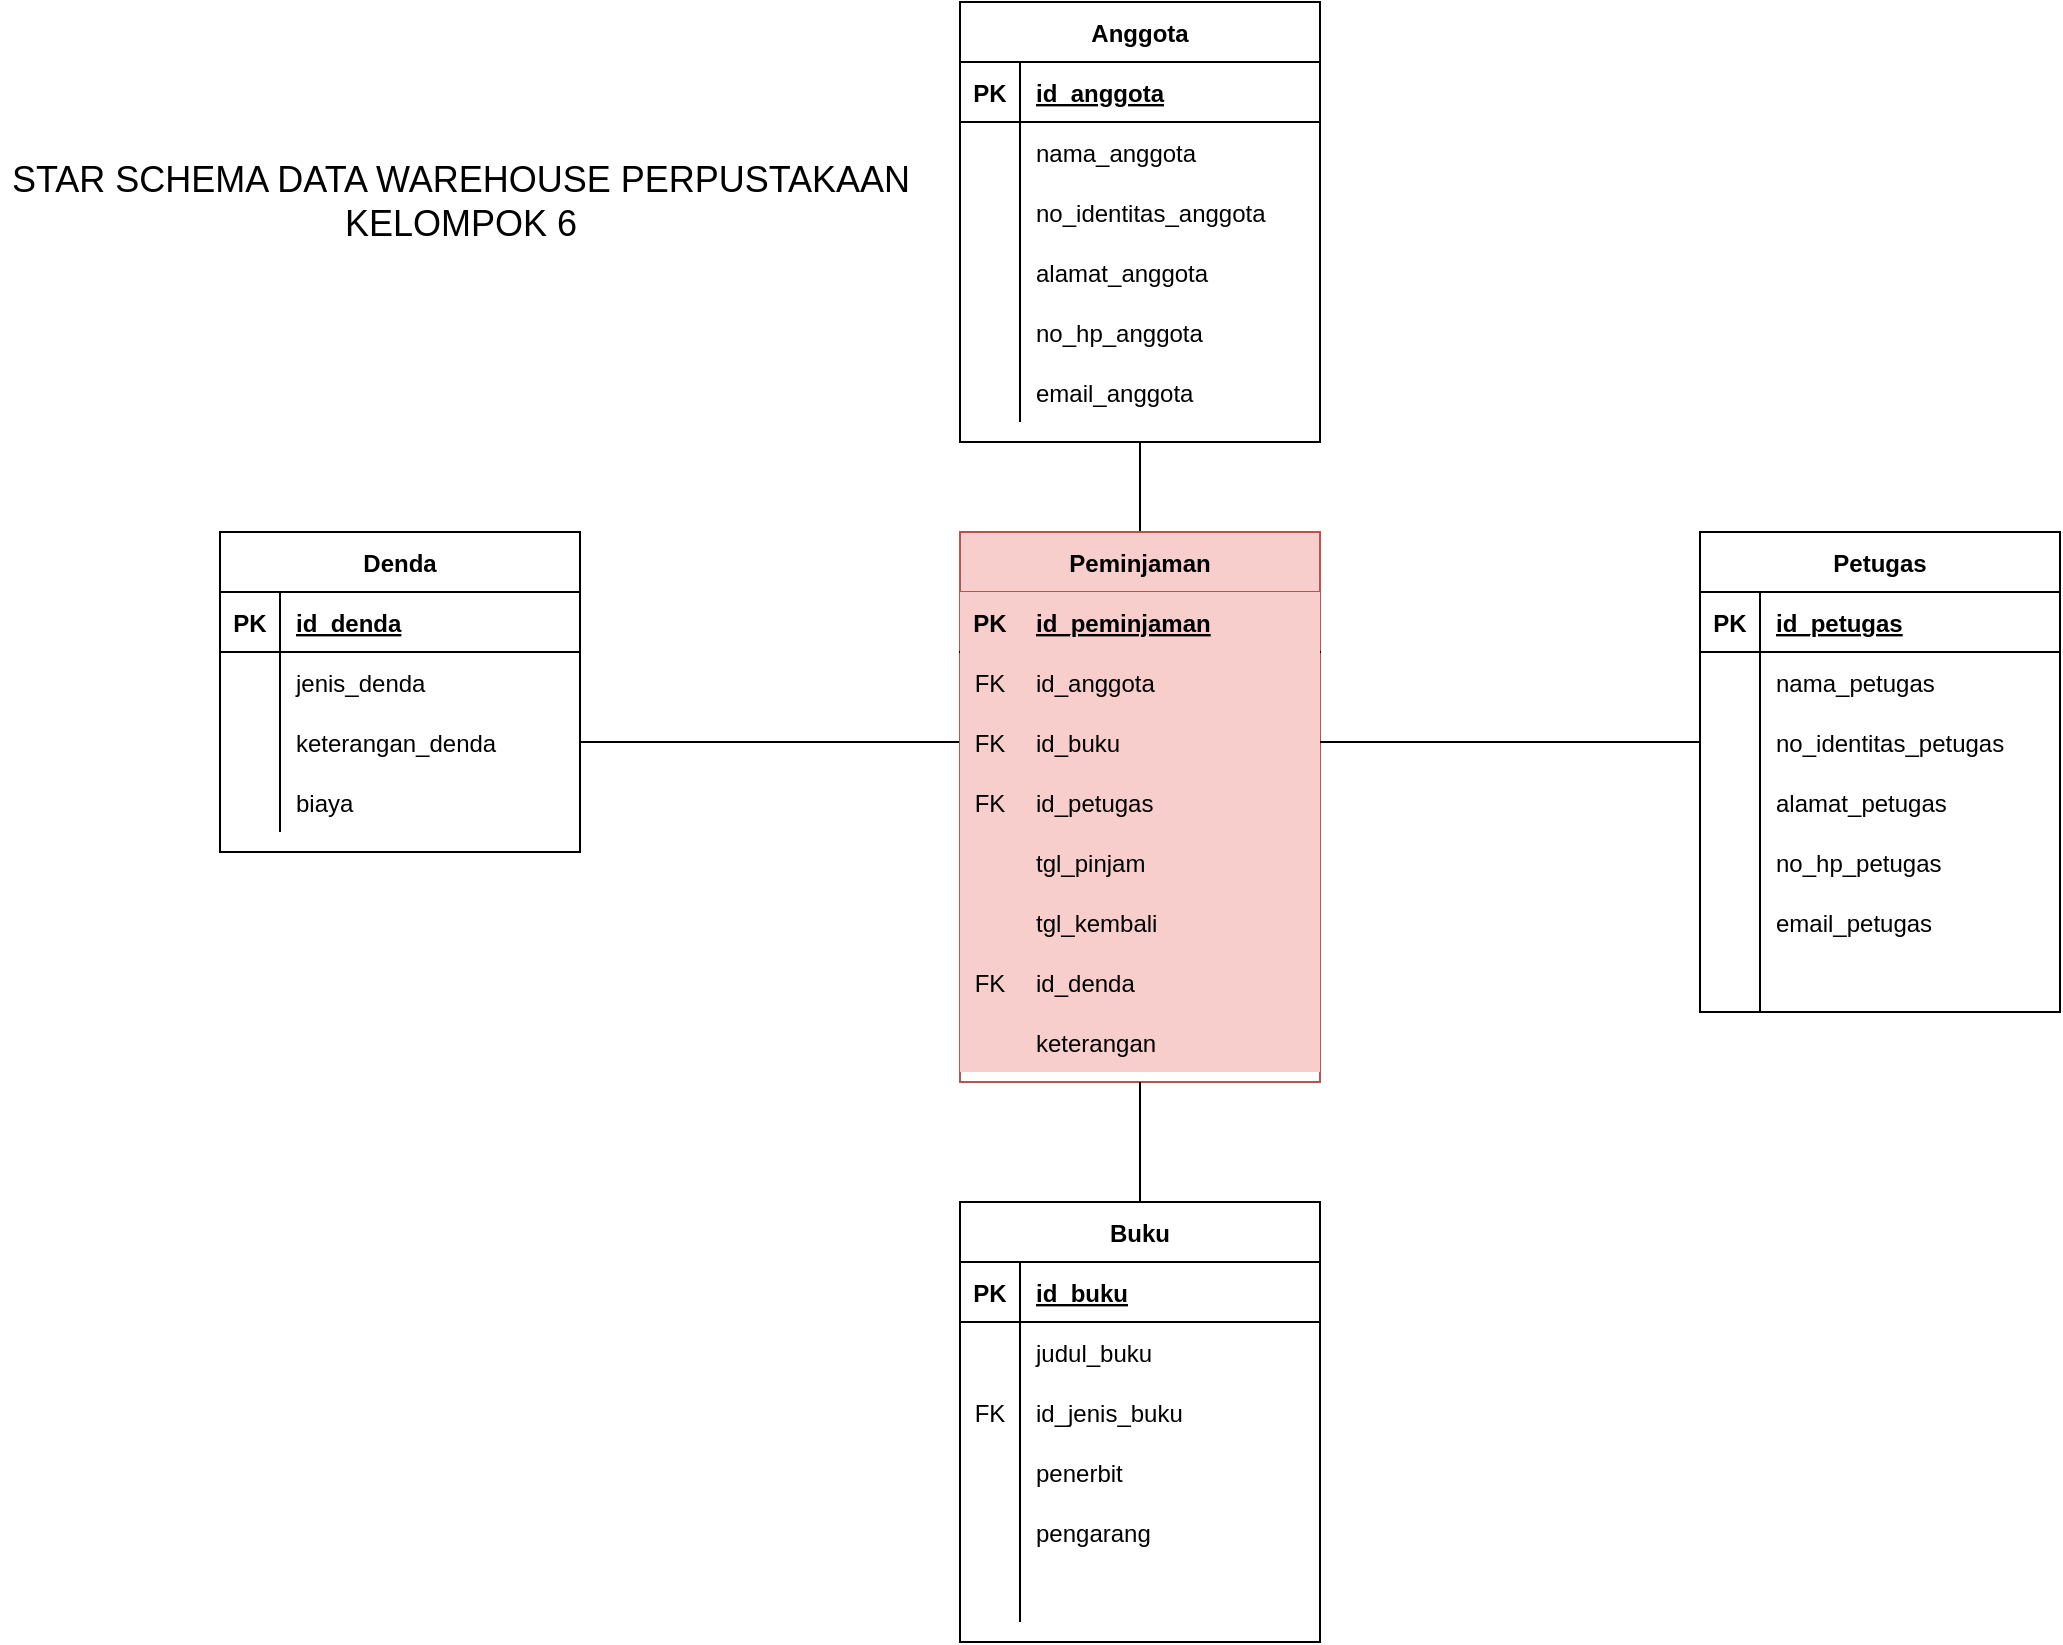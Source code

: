 <mxfile version="13.7.3" type="github" pages="2">
  <diagram id="ia_lg7AgKB0AyjlXaB-6" name="star schema">
    <mxGraphModel dx="1349" dy="619" grid="1" gridSize="10" guides="1" tooltips="1" connect="1" arrows="1" fold="1" page="1" pageScale="1" pageWidth="1169" pageHeight="827" math="0" shadow="0">
      <root>
        <mxCell id="0" />
        <mxCell id="1" parent="0" />
        <mxCell id="kuZEhnjZyDIAACLL1wqr-193" value="" style="endArrow=none;html=1;rounded=0;entryX=0;entryY=0.5;entryDx=0;entryDy=0;exitX=1;exitY=0.5;exitDx=0;exitDy=0;" parent="1" source="kuZEhnjZyDIAACLL1wqr-139" target="kuZEhnjZyDIAACLL1wqr-8" edge="1">
          <mxGeometry relative="1" as="geometry">
            <mxPoint x="370" y="389.17" as="sourcePoint" />
            <mxPoint x="530" y="389.17" as="targetPoint" />
          </mxGeometry>
        </mxCell>
        <mxCell id="kuZEhnjZyDIAACLL1wqr-194" value="" style="endArrow=none;html=1;rounded=0;exitX=0.5;exitY=1;exitDx=0;exitDy=0;entryX=0.5;entryY=0;entryDx=0;entryDy=0;" parent="1" source="kuZEhnjZyDIAACLL1wqr-111" target="kuZEhnjZyDIAACLL1wqr-1" edge="1">
          <mxGeometry relative="1" as="geometry">
            <mxPoint x="619.17" y="220" as="sourcePoint" />
            <mxPoint x="619" y="280" as="targetPoint" />
          </mxGeometry>
        </mxCell>
        <mxCell id="kuZEhnjZyDIAACLL1wqr-111" value="Anggota" style="shape=table;startSize=30;container=1;collapsible=1;childLayout=tableLayout;fixedRows=1;rowLines=0;fontStyle=1;align=center;resizeLast=1;rounded=0;" parent="1" vertex="1">
          <mxGeometry x="530" y="30" width="180" height="220" as="geometry">
            <mxRectangle x="590" y="30" width="80" height="30" as="alternateBounds" />
          </mxGeometry>
        </mxCell>
        <mxCell id="kuZEhnjZyDIAACLL1wqr-112" value="" style="shape=partialRectangle;collapsible=0;dropTarget=0;pointerEvents=0;fillColor=none;top=0;left=0;bottom=1;right=0;points=[[0,0.5],[1,0.5]];portConstraint=eastwest;" parent="kuZEhnjZyDIAACLL1wqr-111" vertex="1">
          <mxGeometry y="30" width="180" height="30" as="geometry" />
        </mxCell>
        <mxCell id="kuZEhnjZyDIAACLL1wqr-113" value="PK" style="shape=partialRectangle;connectable=0;fillColor=none;top=0;left=0;bottom=0;right=0;fontStyle=1;overflow=hidden;" parent="kuZEhnjZyDIAACLL1wqr-112" vertex="1">
          <mxGeometry width="30" height="30" as="geometry" />
        </mxCell>
        <mxCell id="kuZEhnjZyDIAACLL1wqr-114" value="id_anggota" style="shape=partialRectangle;connectable=0;fillColor=none;top=0;left=0;bottom=0;right=0;align=left;spacingLeft=6;fontStyle=5;overflow=hidden;" parent="kuZEhnjZyDIAACLL1wqr-112" vertex="1">
          <mxGeometry x="30" width="150" height="30" as="geometry" />
        </mxCell>
        <mxCell id="kuZEhnjZyDIAACLL1wqr-115" value="" style="shape=partialRectangle;collapsible=0;dropTarget=0;pointerEvents=0;fillColor=none;top=0;left=0;bottom=0;right=0;points=[[0,0.5],[1,0.5]];portConstraint=eastwest;" parent="kuZEhnjZyDIAACLL1wqr-111" vertex="1">
          <mxGeometry y="60" width="180" height="30" as="geometry" />
        </mxCell>
        <mxCell id="kuZEhnjZyDIAACLL1wqr-116" value="" style="shape=partialRectangle;connectable=0;fillColor=none;top=0;left=0;bottom=0;right=0;editable=1;overflow=hidden;" parent="kuZEhnjZyDIAACLL1wqr-115" vertex="1">
          <mxGeometry width="30" height="30" as="geometry" />
        </mxCell>
        <mxCell id="kuZEhnjZyDIAACLL1wqr-117" value="nama_anggota" style="shape=partialRectangle;connectable=0;fillColor=none;top=0;left=0;bottom=0;right=0;align=left;spacingLeft=6;overflow=hidden;" parent="kuZEhnjZyDIAACLL1wqr-115" vertex="1">
          <mxGeometry x="30" width="150" height="30" as="geometry" />
        </mxCell>
        <mxCell id="kuZEhnjZyDIAACLL1wqr-118" value="" style="shape=partialRectangle;collapsible=0;dropTarget=0;pointerEvents=0;fillColor=none;top=0;left=0;bottom=0;right=0;points=[[0,0.5],[1,0.5]];portConstraint=eastwest;" parent="kuZEhnjZyDIAACLL1wqr-111" vertex="1">
          <mxGeometry y="90" width="180" height="30" as="geometry" />
        </mxCell>
        <mxCell id="kuZEhnjZyDIAACLL1wqr-119" value="" style="shape=partialRectangle;connectable=0;fillColor=none;top=0;left=0;bottom=0;right=0;editable=1;overflow=hidden;" parent="kuZEhnjZyDIAACLL1wqr-118" vertex="1">
          <mxGeometry width="30" height="30" as="geometry" />
        </mxCell>
        <mxCell id="kuZEhnjZyDIAACLL1wqr-120" value="no_identitas_anggota" style="shape=partialRectangle;connectable=0;fillColor=none;top=0;left=0;bottom=0;right=0;align=left;spacingLeft=6;overflow=hidden;" parent="kuZEhnjZyDIAACLL1wqr-118" vertex="1">
          <mxGeometry x="30" width="150" height="30" as="geometry" />
        </mxCell>
        <mxCell id="kuZEhnjZyDIAACLL1wqr-121" value="" style="shape=partialRectangle;collapsible=0;dropTarget=0;pointerEvents=0;fillColor=none;top=0;left=0;bottom=0;right=0;points=[[0,0.5],[1,0.5]];portConstraint=eastwest;" parent="kuZEhnjZyDIAACLL1wqr-111" vertex="1">
          <mxGeometry y="120" width="180" height="30" as="geometry" />
        </mxCell>
        <mxCell id="kuZEhnjZyDIAACLL1wqr-122" value="" style="shape=partialRectangle;connectable=0;fillColor=none;top=0;left=0;bottom=0;right=0;editable=1;overflow=hidden;" parent="kuZEhnjZyDIAACLL1wqr-121" vertex="1">
          <mxGeometry width="30" height="30" as="geometry" />
        </mxCell>
        <mxCell id="kuZEhnjZyDIAACLL1wqr-123" value="alamat_anggota" style="shape=partialRectangle;connectable=0;fillColor=none;top=0;left=0;bottom=0;right=0;align=left;spacingLeft=6;overflow=hidden;" parent="kuZEhnjZyDIAACLL1wqr-121" vertex="1">
          <mxGeometry x="30" width="150" height="30" as="geometry" />
        </mxCell>
        <mxCell id="kuZEhnjZyDIAACLL1wqr-125" value="" style="shape=partialRectangle;collapsible=0;dropTarget=0;pointerEvents=0;fillColor=none;top=0;left=0;bottom=0;right=0;points=[[0,0.5],[1,0.5]];portConstraint=eastwest;" parent="kuZEhnjZyDIAACLL1wqr-111" vertex="1">
          <mxGeometry y="150" width="180" height="30" as="geometry" />
        </mxCell>
        <mxCell id="kuZEhnjZyDIAACLL1wqr-126" value="" style="shape=partialRectangle;connectable=0;fillColor=none;top=0;left=0;bottom=0;right=0;editable=1;overflow=hidden;" parent="kuZEhnjZyDIAACLL1wqr-125" vertex="1">
          <mxGeometry width="30" height="30" as="geometry" />
        </mxCell>
        <mxCell id="kuZEhnjZyDIAACLL1wqr-127" value="no_hp_anggota" style="shape=partialRectangle;connectable=0;fillColor=none;top=0;left=0;bottom=0;right=0;align=left;spacingLeft=6;overflow=hidden;" parent="kuZEhnjZyDIAACLL1wqr-125" vertex="1">
          <mxGeometry x="30" width="150" height="30" as="geometry" />
        </mxCell>
        <mxCell id="kuZEhnjZyDIAACLL1wqr-129" value="" style="shape=partialRectangle;collapsible=0;dropTarget=0;pointerEvents=0;fillColor=none;top=0;left=0;bottom=0;right=0;points=[[0,0.5],[1,0.5]];portConstraint=eastwest;" parent="kuZEhnjZyDIAACLL1wqr-111" vertex="1">
          <mxGeometry y="180" width="180" height="30" as="geometry" />
        </mxCell>
        <mxCell id="kuZEhnjZyDIAACLL1wqr-130" value="" style="shape=partialRectangle;connectable=0;fillColor=none;top=0;left=0;bottom=0;right=0;editable=1;overflow=hidden;" parent="kuZEhnjZyDIAACLL1wqr-129" vertex="1">
          <mxGeometry width="30" height="30" as="geometry" />
        </mxCell>
        <mxCell id="kuZEhnjZyDIAACLL1wqr-131" value="email_anggota" style="shape=partialRectangle;connectable=0;fillColor=none;top=0;left=0;bottom=0;right=0;align=left;spacingLeft=6;overflow=hidden;" parent="kuZEhnjZyDIAACLL1wqr-129" vertex="1">
          <mxGeometry x="30" width="150" height="30" as="geometry" />
        </mxCell>
        <mxCell id="kuZEhnjZyDIAACLL1wqr-1" value="Peminjaman" style="shape=table;startSize=30;container=1;collapsible=1;childLayout=tableLayout;fixedRows=1;rowLines=0;fontStyle=1;align=center;resizeLast=1;fillColor=#f8cecc;strokeColor=#b85450;" parent="1" vertex="1">
          <mxGeometry x="530" y="295" width="180" height="275" as="geometry">
            <mxRectangle x="540" y="282.5" width="100" height="30" as="alternateBounds" />
          </mxGeometry>
        </mxCell>
        <mxCell id="kuZEhnjZyDIAACLL1wqr-2" value="" style="shape=partialRectangle;collapsible=0;dropTarget=0;pointerEvents=0;fillColor=none;top=0;left=0;bottom=1;right=0;points=[[0,0.5],[1,0.5]];portConstraint=eastwest;" parent="kuZEhnjZyDIAACLL1wqr-1" vertex="1">
          <mxGeometry y="30" width="180" height="30" as="geometry" />
        </mxCell>
        <mxCell id="kuZEhnjZyDIAACLL1wqr-3" value="PK" style="shape=partialRectangle;connectable=0;fillColor=#f8cecc;top=0;left=0;bottom=0;right=0;fontStyle=1;overflow=hidden;strokeColor=#b85450;" parent="kuZEhnjZyDIAACLL1wqr-2" vertex="1">
          <mxGeometry width="30" height="30" as="geometry" />
        </mxCell>
        <mxCell id="kuZEhnjZyDIAACLL1wqr-4" value="id_peminjaman" style="shape=partialRectangle;connectable=0;fillColor=#f8cecc;top=0;left=0;bottom=0;right=0;align=left;spacingLeft=6;fontStyle=5;overflow=hidden;strokeColor=#b85450;" parent="kuZEhnjZyDIAACLL1wqr-2" vertex="1">
          <mxGeometry x="30" width="150" height="30" as="geometry" />
        </mxCell>
        <mxCell id="kuZEhnjZyDIAACLL1wqr-5" value="" style="shape=partialRectangle;collapsible=0;dropTarget=0;pointerEvents=0;fillColor=none;top=0;left=0;bottom=0;right=0;points=[[0,0.5],[1,0.5]];portConstraint=eastwest;" parent="kuZEhnjZyDIAACLL1wqr-1" vertex="1">
          <mxGeometry y="60" width="180" height="30" as="geometry" />
        </mxCell>
        <mxCell id="kuZEhnjZyDIAACLL1wqr-6" value="FK" style="shape=partialRectangle;connectable=0;fillColor=#f8cecc;top=0;left=0;bottom=0;right=0;editable=1;overflow=hidden;strokeColor=#b85450;" parent="kuZEhnjZyDIAACLL1wqr-5" vertex="1">
          <mxGeometry width="30" height="30" as="geometry" />
        </mxCell>
        <mxCell id="kuZEhnjZyDIAACLL1wqr-7" value="id_anggota" style="shape=partialRectangle;connectable=0;fillColor=#f8cecc;top=0;left=0;bottom=0;right=0;align=left;spacingLeft=6;overflow=hidden;strokeColor=#b85450;" parent="kuZEhnjZyDIAACLL1wqr-5" vertex="1">
          <mxGeometry x="30" width="150" height="30" as="geometry" />
        </mxCell>
        <mxCell id="kuZEhnjZyDIAACLL1wqr-8" value="" style="shape=partialRectangle;collapsible=0;dropTarget=0;pointerEvents=0;fillColor=none;top=0;left=0;bottom=0;right=0;points=[[0,0.5],[1,0.5]];portConstraint=eastwest;" parent="kuZEhnjZyDIAACLL1wqr-1" vertex="1">
          <mxGeometry y="90" width="180" height="30" as="geometry" />
        </mxCell>
        <mxCell id="kuZEhnjZyDIAACLL1wqr-9" value="FK" style="shape=partialRectangle;connectable=0;fillColor=#f8cecc;top=0;left=0;bottom=0;right=0;editable=1;overflow=hidden;strokeColor=#b85450;" parent="kuZEhnjZyDIAACLL1wqr-8" vertex="1">
          <mxGeometry width="30" height="30" as="geometry" />
        </mxCell>
        <mxCell id="kuZEhnjZyDIAACLL1wqr-10" value="id_buku" style="shape=partialRectangle;connectable=0;fillColor=#f8cecc;top=0;left=0;bottom=0;right=0;align=left;spacingLeft=6;overflow=hidden;strokeColor=#b85450;" parent="kuZEhnjZyDIAACLL1wqr-8" vertex="1">
          <mxGeometry x="30" width="150" height="30" as="geometry" />
        </mxCell>
        <mxCell id="kuZEhnjZyDIAACLL1wqr-11" value="" style="shape=partialRectangle;collapsible=0;dropTarget=0;pointerEvents=0;fillColor=none;top=0;left=0;bottom=0;right=0;points=[[0,0.5],[1,0.5]];portConstraint=eastwest;" parent="kuZEhnjZyDIAACLL1wqr-1" vertex="1">
          <mxGeometry y="120" width="180" height="30" as="geometry" />
        </mxCell>
        <mxCell id="kuZEhnjZyDIAACLL1wqr-12" value="FK" style="shape=partialRectangle;connectable=0;fillColor=#f8cecc;top=0;left=0;bottom=0;right=0;editable=1;overflow=hidden;strokeColor=#b85450;" parent="kuZEhnjZyDIAACLL1wqr-11" vertex="1">
          <mxGeometry width="30" height="30" as="geometry" />
        </mxCell>
        <mxCell id="kuZEhnjZyDIAACLL1wqr-13" value="id_petugas" style="shape=partialRectangle;connectable=0;fillColor=#f8cecc;top=0;left=0;bottom=0;right=0;align=left;spacingLeft=6;overflow=hidden;strokeColor=#b85450;" parent="kuZEhnjZyDIAACLL1wqr-11" vertex="1">
          <mxGeometry x="30" width="150" height="30" as="geometry" />
        </mxCell>
        <mxCell id="kuZEhnjZyDIAACLL1wqr-81" value="" style="shape=partialRectangle;collapsible=0;dropTarget=0;pointerEvents=0;fillColor=none;top=0;left=0;bottom=0;right=0;points=[[0,0.5],[1,0.5]];portConstraint=eastwest;" parent="kuZEhnjZyDIAACLL1wqr-1" vertex="1">
          <mxGeometry y="150" width="180" height="30" as="geometry" />
        </mxCell>
        <mxCell id="kuZEhnjZyDIAACLL1wqr-82" value="" style="shape=partialRectangle;connectable=0;fillColor=#f8cecc;top=0;left=0;bottom=0;right=0;editable=1;overflow=hidden;strokeColor=#b85450;" parent="kuZEhnjZyDIAACLL1wqr-81" vertex="1">
          <mxGeometry width="30" height="30" as="geometry" />
        </mxCell>
        <mxCell id="kuZEhnjZyDIAACLL1wqr-83" value="tgl_pinjam" style="shape=partialRectangle;connectable=0;fillColor=#f8cecc;top=0;left=0;bottom=0;right=0;align=left;spacingLeft=6;overflow=hidden;strokeColor=#b85450;" parent="kuZEhnjZyDIAACLL1wqr-81" vertex="1">
          <mxGeometry x="30" width="150" height="30" as="geometry" />
        </mxCell>
        <mxCell id="kuZEhnjZyDIAACLL1wqr-85" value="" style="shape=partialRectangle;collapsible=0;dropTarget=0;pointerEvents=0;fillColor=none;top=0;left=0;bottom=0;right=0;points=[[0,0.5],[1,0.5]];portConstraint=eastwest;" parent="kuZEhnjZyDIAACLL1wqr-1" vertex="1">
          <mxGeometry y="180" width="180" height="30" as="geometry" />
        </mxCell>
        <mxCell id="kuZEhnjZyDIAACLL1wqr-86" value="" style="shape=partialRectangle;connectable=0;fillColor=#f8cecc;top=0;left=0;bottom=0;right=0;editable=1;overflow=hidden;strokeColor=#b85450;" parent="kuZEhnjZyDIAACLL1wqr-85" vertex="1">
          <mxGeometry width="30" height="30" as="geometry" />
        </mxCell>
        <mxCell id="kuZEhnjZyDIAACLL1wqr-87" value="tgl_kembali" style="shape=partialRectangle;connectable=0;fillColor=#f8cecc;top=0;left=0;bottom=0;right=0;align=left;spacingLeft=6;overflow=hidden;strokeColor=#b85450;" parent="kuZEhnjZyDIAACLL1wqr-85" vertex="1">
          <mxGeometry x="30" width="150" height="30" as="geometry" />
        </mxCell>
        <mxCell id="kuZEhnjZyDIAACLL1wqr-89" value="" style="shape=partialRectangle;collapsible=0;dropTarget=0;pointerEvents=0;fillColor=none;top=0;left=0;bottom=0;right=0;points=[[0,0.5],[1,0.5]];portConstraint=eastwest;" parent="kuZEhnjZyDIAACLL1wqr-1" vertex="1">
          <mxGeometry y="210" width="180" height="30" as="geometry" />
        </mxCell>
        <mxCell id="kuZEhnjZyDIAACLL1wqr-90" value="FK" style="shape=partialRectangle;connectable=0;fillColor=#f8cecc;top=0;left=0;bottom=0;right=0;fontStyle=0;overflow=hidden;strokeColor=#b85450;" parent="kuZEhnjZyDIAACLL1wqr-89" vertex="1">
          <mxGeometry width="30" height="30" as="geometry" />
        </mxCell>
        <mxCell id="kuZEhnjZyDIAACLL1wqr-91" value="id_denda" style="shape=partialRectangle;connectable=0;fillColor=#f8cecc;top=0;left=0;bottom=0;right=0;align=left;spacingLeft=6;fontStyle=0;overflow=hidden;strokeColor=#b85450;" parent="kuZEhnjZyDIAACLL1wqr-89" vertex="1">
          <mxGeometry x="30" width="150" height="30" as="geometry" />
        </mxCell>
        <mxCell id="kuZEhnjZyDIAACLL1wqr-93" value="" style="shape=partialRectangle;collapsible=0;dropTarget=0;pointerEvents=0;fillColor=none;top=0;left=0;bottom=0;right=0;points=[[0,0.5],[1,0.5]];portConstraint=eastwest;" parent="kuZEhnjZyDIAACLL1wqr-1" vertex="1">
          <mxGeometry y="240" width="180" height="30" as="geometry" />
        </mxCell>
        <mxCell id="kuZEhnjZyDIAACLL1wqr-94" value="" style="shape=partialRectangle;connectable=0;fillColor=#f8cecc;top=0;left=0;bottom=0;right=0;editable=1;overflow=hidden;strokeColor=#b85450;" parent="kuZEhnjZyDIAACLL1wqr-93" vertex="1">
          <mxGeometry width="30" height="30" as="geometry" />
        </mxCell>
        <mxCell id="kuZEhnjZyDIAACLL1wqr-95" value="keterangan" style="shape=partialRectangle;connectable=0;fillColor=#f8cecc;top=0;left=0;bottom=0;right=0;align=left;spacingLeft=6;overflow=hidden;strokeColor=#b85450;" parent="kuZEhnjZyDIAACLL1wqr-93" vertex="1">
          <mxGeometry x="30" width="150" height="30" as="geometry" />
        </mxCell>
        <mxCell id="kuZEhnjZyDIAACLL1wqr-195" value="" style="endArrow=none;html=1;rounded=0;entryX=0;entryY=0.5;entryDx=0;entryDy=0;" parent="1" target="kuZEhnjZyDIAACLL1wqr-152" edge="1">
          <mxGeometry relative="1" as="geometry">
            <mxPoint x="710" y="400" as="sourcePoint" />
            <mxPoint x="895" y="400" as="targetPoint" />
          </mxGeometry>
        </mxCell>
        <mxCell id="kuZEhnjZyDIAACLL1wqr-197" value="" style="endArrow=none;html=1;rounded=0;entryX=0.5;entryY=0;entryDx=0;entryDy=0;exitX=0.5;exitY=1;exitDx=0;exitDy=0;" parent="1" source="kuZEhnjZyDIAACLL1wqr-1" target="kuZEhnjZyDIAACLL1wqr-171" edge="1">
          <mxGeometry relative="1" as="geometry">
            <mxPoint x="619.17" y="560" as="sourcePoint" />
            <mxPoint x="619" y="610" as="targetPoint" />
          </mxGeometry>
        </mxCell>
        <mxCell id="kuZEhnjZyDIAACLL1wqr-171" value="Buku" style="shape=table;startSize=30;container=1;collapsible=1;childLayout=tableLayout;fixedRows=1;rowLines=0;fontStyle=1;align=center;resizeLast=1;rounded=0;" parent="1" vertex="1">
          <mxGeometry x="530" y="630" width="180" height="220" as="geometry" />
        </mxCell>
        <mxCell id="kuZEhnjZyDIAACLL1wqr-172" value="" style="shape=partialRectangle;collapsible=0;dropTarget=0;pointerEvents=0;fillColor=none;top=0;left=0;bottom=1;right=0;points=[[0,0.5],[1,0.5]];portConstraint=eastwest;" parent="kuZEhnjZyDIAACLL1wqr-171" vertex="1">
          <mxGeometry y="30" width="180" height="30" as="geometry" />
        </mxCell>
        <mxCell id="kuZEhnjZyDIAACLL1wqr-173" value="PK" style="shape=partialRectangle;connectable=0;fillColor=none;top=0;left=0;bottom=0;right=0;fontStyle=1;overflow=hidden;" parent="kuZEhnjZyDIAACLL1wqr-172" vertex="1">
          <mxGeometry width="30" height="30" as="geometry" />
        </mxCell>
        <mxCell id="kuZEhnjZyDIAACLL1wqr-174" value="id_buku" style="shape=partialRectangle;connectable=0;fillColor=none;top=0;left=0;bottom=0;right=0;align=left;spacingLeft=6;fontStyle=5;overflow=hidden;" parent="kuZEhnjZyDIAACLL1wqr-172" vertex="1">
          <mxGeometry x="30" width="150" height="30" as="geometry" />
        </mxCell>
        <mxCell id="kuZEhnjZyDIAACLL1wqr-175" value="" style="shape=partialRectangle;collapsible=0;dropTarget=0;pointerEvents=0;fillColor=none;top=0;left=0;bottom=0;right=0;points=[[0,0.5],[1,0.5]];portConstraint=eastwest;" parent="kuZEhnjZyDIAACLL1wqr-171" vertex="1">
          <mxGeometry y="60" width="180" height="30" as="geometry" />
        </mxCell>
        <mxCell id="kuZEhnjZyDIAACLL1wqr-176" value="" style="shape=partialRectangle;connectable=0;fillColor=none;top=0;left=0;bottom=0;right=0;editable=1;overflow=hidden;" parent="kuZEhnjZyDIAACLL1wqr-175" vertex="1">
          <mxGeometry width="30" height="30" as="geometry" />
        </mxCell>
        <mxCell id="kuZEhnjZyDIAACLL1wqr-177" value="judul_buku" style="shape=partialRectangle;connectable=0;fillColor=none;top=0;left=0;bottom=0;right=0;align=left;spacingLeft=6;overflow=hidden;" parent="kuZEhnjZyDIAACLL1wqr-175" vertex="1">
          <mxGeometry x="30" width="150" height="30" as="geometry" />
        </mxCell>
        <mxCell id="kuZEhnjZyDIAACLL1wqr-189" value="" style="shape=partialRectangle;collapsible=0;dropTarget=0;pointerEvents=0;fillColor=none;top=0;left=0;bottom=0;right=0;points=[[0,0.5],[1,0.5]];portConstraint=eastwest;" parent="kuZEhnjZyDIAACLL1wqr-171" vertex="1">
          <mxGeometry y="90" width="180" height="30" as="geometry" />
        </mxCell>
        <mxCell id="kuZEhnjZyDIAACLL1wqr-190" value="FK" style="shape=partialRectangle;connectable=0;fillColor=none;top=0;left=0;bottom=0;right=0;fontStyle=0;overflow=hidden;" parent="kuZEhnjZyDIAACLL1wqr-189" vertex="1">
          <mxGeometry width="30" height="30" as="geometry" />
        </mxCell>
        <mxCell id="kuZEhnjZyDIAACLL1wqr-191" value="id_jenis_buku" style="shape=partialRectangle;connectable=0;fillColor=none;top=0;left=0;bottom=0;right=0;align=left;spacingLeft=6;fontStyle=0;overflow=hidden;" parent="kuZEhnjZyDIAACLL1wqr-189" vertex="1">
          <mxGeometry x="30" width="150" height="30" as="geometry" />
        </mxCell>
        <mxCell id="kuZEhnjZyDIAACLL1wqr-181" value="" style="shape=partialRectangle;collapsible=0;dropTarget=0;pointerEvents=0;fillColor=none;top=0;left=0;bottom=0;right=0;points=[[0,0.5],[1,0.5]];portConstraint=eastwest;" parent="kuZEhnjZyDIAACLL1wqr-171" vertex="1">
          <mxGeometry y="120" width="180" height="30" as="geometry" />
        </mxCell>
        <mxCell id="kuZEhnjZyDIAACLL1wqr-182" value="" style="shape=partialRectangle;connectable=0;fillColor=none;top=0;left=0;bottom=0;right=0;editable=1;overflow=hidden;" parent="kuZEhnjZyDIAACLL1wqr-181" vertex="1">
          <mxGeometry width="30" height="30" as="geometry" />
        </mxCell>
        <mxCell id="kuZEhnjZyDIAACLL1wqr-183" value="penerbit" style="shape=partialRectangle;connectable=0;fillColor=none;top=0;left=0;bottom=0;right=0;align=left;spacingLeft=6;overflow=hidden;" parent="kuZEhnjZyDIAACLL1wqr-181" vertex="1">
          <mxGeometry x="30" width="150" height="30" as="geometry" />
        </mxCell>
        <mxCell id="kuZEhnjZyDIAACLL1wqr-185" value="" style="shape=partialRectangle;collapsible=0;dropTarget=0;pointerEvents=0;fillColor=none;top=0;left=0;bottom=0;right=0;points=[[0,0.5],[1,0.5]];portConstraint=eastwest;" parent="kuZEhnjZyDIAACLL1wqr-171" vertex="1">
          <mxGeometry y="150" width="180" height="30" as="geometry" />
        </mxCell>
        <mxCell id="kuZEhnjZyDIAACLL1wqr-186" value="" style="shape=partialRectangle;connectable=0;fillColor=none;top=0;left=0;bottom=0;right=0;editable=1;overflow=hidden;" parent="kuZEhnjZyDIAACLL1wqr-185" vertex="1">
          <mxGeometry width="30" height="30" as="geometry" />
        </mxCell>
        <mxCell id="kuZEhnjZyDIAACLL1wqr-187" value="pengarang" style="shape=partialRectangle;connectable=0;fillColor=none;top=0;left=0;bottom=0;right=0;align=left;spacingLeft=6;overflow=hidden;" parent="kuZEhnjZyDIAACLL1wqr-185" vertex="1">
          <mxGeometry x="30" width="150" height="30" as="geometry" />
        </mxCell>
        <mxCell id="kuZEhnjZyDIAACLL1wqr-178" value="" style="shape=partialRectangle;collapsible=0;dropTarget=0;pointerEvents=0;fillColor=none;top=0;left=0;bottom=0;right=0;points=[[0,0.5],[1,0.5]];portConstraint=eastwest;" parent="kuZEhnjZyDIAACLL1wqr-171" vertex="1">
          <mxGeometry y="180" width="180" height="30" as="geometry" />
        </mxCell>
        <mxCell id="kuZEhnjZyDIAACLL1wqr-179" value="" style="shape=partialRectangle;connectable=0;fillColor=none;top=0;left=0;bottom=0;right=0;editable=1;overflow=hidden;" parent="kuZEhnjZyDIAACLL1wqr-178" vertex="1">
          <mxGeometry width="30" height="30" as="geometry" />
        </mxCell>
        <mxCell id="kuZEhnjZyDIAACLL1wqr-180" value="" style="shape=partialRectangle;connectable=0;fillColor=none;top=0;left=0;bottom=0;right=0;align=left;spacingLeft=6;overflow=hidden;" parent="kuZEhnjZyDIAACLL1wqr-178" vertex="1">
          <mxGeometry x="30" width="150" height="30" as="geometry" />
        </mxCell>
        <mxCell id="kuZEhnjZyDIAACLL1wqr-199" value="&lt;font style=&quot;font-size: 18px&quot;&gt;STAR SCHEMA DATA WAREHOUSE PERPUSTAKAAN &lt;br&gt;KELOMPOK 6&lt;/font&gt;" style="text;html=1;resizable=0;autosize=1;align=center;verticalAlign=middle;points=[];fillColor=none;strokeColor=none;rounded=0;startSize=30;strokeWidth=13;" parent="1" vertex="1">
          <mxGeometry x="50" y="110" width="460" height="40" as="geometry" />
        </mxCell>
        <mxCell id="kuZEhnjZyDIAACLL1wqr-132" value="Denda" style="shape=table;startSize=30;container=1;collapsible=1;childLayout=tableLayout;fixedRows=1;rowLines=0;fontStyle=1;align=center;resizeLast=1;rounded=0;" parent="1" vertex="1">
          <mxGeometry x="160" y="295" width="180" height="160" as="geometry" />
        </mxCell>
        <mxCell id="kuZEhnjZyDIAACLL1wqr-133" value="" style="shape=partialRectangle;collapsible=0;dropTarget=0;pointerEvents=0;fillColor=none;top=0;left=0;bottom=1;right=0;points=[[0,0.5],[1,0.5]];portConstraint=eastwest;" parent="kuZEhnjZyDIAACLL1wqr-132" vertex="1">
          <mxGeometry y="30" width="180" height="30" as="geometry" />
        </mxCell>
        <mxCell id="kuZEhnjZyDIAACLL1wqr-134" value="PK" style="shape=partialRectangle;connectable=0;fillColor=none;top=0;left=0;bottom=0;right=0;fontStyle=1;overflow=hidden;" parent="kuZEhnjZyDIAACLL1wqr-133" vertex="1">
          <mxGeometry width="30" height="30" as="geometry" />
        </mxCell>
        <mxCell id="kuZEhnjZyDIAACLL1wqr-135" value="id_denda" style="shape=partialRectangle;connectable=0;fillColor=none;top=0;left=0;bottom=0;right=0;align=left;spacingLeft=6;fontStyle=5;overflow=hidden;" parent="kuZEhnjZyDIAACLL1wqr-133" vertex="1">
          <mxGeometry x="30" width="150" height="30" as="geometry" />
        </mxCell>
        <mxCell id="kuZEhnjZyDIAACLL1wqr-136" value="" style="shape=partialRectangle;collapsible=0;dropTarget=0;pointerEvents=0;fillColor=none;top=0;left=0;bottom=0;right=0;points=[[0,0.5],[1,0.5]];portConstraint=eastwest;" parent="kuZEhnjZyDIAACLL1wqr-132" vertex="1">
          <mxGeometry y="60" width="180" height="30" as="geometry" />
        </mxCell>
        <mxCell id="kuZEhnjZyDIAACLL1wqr-137" value="" style="shape=partialRectangle;connectable=0;fillColor=none;top=0;left=0;bottom=0;right=0;editable=1;overflow=hidden;" parent="kuZEhnjZyDIAACLL1wqr-136" vertex="1">
          <mxGeometry width="30" height="30" as="geometry" />
        </mxCell>
        <mxCell id="kuZEhnjZyDIAACLL1wqr-138" value="jenis_denda" style="shape=partialRectangle;connectable=0;fillColor=none;top=0;left=0;bottom=0;right=0;align=left;spacingLeft=6;overflow=hidden;" parent="kuZEhnjZyDIAACLL1wqr-136" vertex="1">
          <mxGeometry x="30" width="150" height="30" as="geometry" />
        </mxCell>
        <mxCell id="kuZEhnjZyDIAACLL1wqr-139" value="" style="shape=partialRectangle;collapsible=0;dropTarget=0;pointerEvents=0;fillColor=none;top=0;left=0;bottom=0;right=0;points=[[0,0.5],[1,0.5]];portConstraint=eastwest;" parent="kuZEhnjZyDIAACLL1wqr-132" vertex="1">
          <mxGeometry y="90" width="180" height="30" as="geometry" />
        </mxCell>
        <mxCell id="kuZEhnjZyDIAACLL1wqr-140" value="" style="shape=partialRectangle;connectable=0;fillColor=none;top=0;left=0;bottom=0;right=0;editable=1;overflow=hidden;" parent="kuZEhnjZyDIAACLL1wqr-139" vertex="1">
          <mxGeometry width="30" height="30" as="geometry" />
        </mxCell>
        <mxCell id="kuZEhnjZyDIAACLL1wqr-141" value="keterangan_denda" style="shape=partialRectangle;connectable=0;fillColor=none;top=0;left=0;bottom=0;right=0;align=left;spacingLeft=6;overflow=hidden;" parent="kuZEhnjZyDIAACLL1wqr-139" vertex="1">
          <mxGeometry x="30" width="150" height="30" as="geometry" />
        </mxCell>
        <mxCell id="kuZEhnjZyDIAACLL1wqr-142" value="" style="shape=partialRectangle;collapsible=0;dropTarget=0;pointerEvents=0;fillColor=none;top=0;left=0;bottom=0;right=0;points=[[0,0.5],[1,0.5]];portConstraint=eastwest;" parent="kuZEhnjZyDIAACLL1wqr-132" vertex="1">
          <mxGeometry y="120" width="180" height="30" as="geometry" />
        </mxCell>
        <mxCell id="kuZEhnjZyDIAACLL1wqr-143" value="" style="shape=partialRectangle;connectable=0;fillColor=none;top=0;left=0;bottom=0;right=0;editable=1;overflow=hidden;" parent="kuZEhnjZyDIAACLL1wqr-142" vertex="1">
          <mxGeometry width="30" height="30" as="geometry" />
        </mxCell>
        <mxCell id="kuZEhnjZyDIAACLL1wqr-144" value="biaya" style="shape=partialRectangle;connectable=0;fillColor=none;top=0;left=0;bottom=0;right=0;align=left;spacingLeft=6;overflow=hidden;" parent="kuZEhnjZyDIAACLL1wqr-142" vertex="1">
          <mxGeometry x="30" width="150" height="30" as="geometry" />
        </mxCell>
        <mxCell id="kuZEhnjZyDIAACLL1wqr-145" value="Petugas" style="shape=table;startSize=30;container=1;collapsible=1;childLayout=tableLayout;fixedRows=1;rowLines=0;fontStyle=1;align=center;resizeLast=1;rounded=0;" parent="1" vertex="1">
          <mxGeometry x="900" y="295" width="180" height="240" as="geometry" />
        </mxCell>
        <mxCell id="kuZEhnjZyDIAACLL1wqr-146" value="" style="shape=partialRectangle;collapsible=0;dropTarget=0;pointerEvents=0;fillColor=none;top=0;left=0;bottom=1;right=0;points=[[0,0.5],[1,0.5]];portConstraint=eastwest;" parent="kuZEhnjZyDIAACLL1wqr-145" vertex="1">
          <mxGeometry y="30" width="180" height="30" as="geometry" />
        </mxCell>
        <mxCell id="kuZEhnjZyDIAACLL1wqr-147" value="PK" style="shape=partialRectangle;connectable=0;fillColor=none;top=0;left=0;bottom=0;right=0;fontStyle=1;overflow=hidden;" parent="kuZEhnjZyDIAACLL1wqr-146" vertex="1">
          <mxGeometry width="30" height="30" as="geometry" />
        </mxCell>
        <mxCell id="kuZEhnjZyDIAACLL1wqr-148" value="id_petugas" style="shape=partialRectangle;connectable=0;fillColor=none;top=0;left=0;bottom=0;right=0;align=left;spacingLeft=6;fontStyle=5;overflow=hidden;" parent="kuZEhnjZyDIAACLL1wqr-146" vertex="1">
          <mxGeometry x="30" width="150" height="30" as="geometry" />
        </mxCell>
        <mxCell id="kuZEhnjZyDIAACLL1wqr-149" value="" style="shape=partialRectangle;collapsible=0;dropTarget=0;pointerEvents=0;fillColor=none;top=0;left=0;bottom=0;right=0;points=[[0,0.5],[1,0.5]];portConstraint=eastwest;" parent="kuZEhnjZyDIAACLL1wqr-145" vertex="1">
          <mxGeometry y="60" width="180" height="30" as="geometry" />
        </mxCell>
        <mxCell id="kuZEhnjZyDIAACLL1wqr-150" value="" style="shape=partialRectangle;connectable=0;fillColor=none;top=0;left=0;bottom=0;right=0;editable=1;overflow=hidden;" parent="kuZEhnjZyDIAACLL1wqr-149" vertex="1">
          <mxGeometry width="30" height="30" as="geometry" />
        </mxCell>
        <mxCell id="kuZEhnjZyDIAACLL1wqr-151" value="nama_petugas" style="shape=partialRectangle;connectable=0;fillColor=none;top=0;left=0;bottom=0;right=0;align=left;spacingLeft=6;overflow=hidden;" parent="kuZEhnjZyDIAACLL1wqr-149" vertex="1">
          <mxGeometry x="30" width="150" height="30" as="geometry" />
        </mxCell>
        <mxCell id="kuZEhnjZyDIAACLL1wqr-152" value="" style="shape=partialRectangle;collapsible=0;dropTarget=0;pointerEvents=0;fillColor=none;top=0;left=0;bottom=0;right=0;points=[[0,0.5],[1,0.5]];portConstraint=eastwest;" parent="kuZEhnjZyDIAACLL1wqr-145" vertex="1">
          <mxGeometry y="90" width="180" height="30" as="geometry" />
        </mxCell>
        <mxCell id="kuZEhnjZyDIAACLL1wqr-153" value="" style="shape=partialRectangle;connectable=0;fillColor=none;top=0;left=0;bottom=0;right=0;editable=1;overflow=hidden;" parent="kuZEhnjZyDIAACLL1wqr-152" vertex="1">
          <mxGeometry width="30" height="30" as="geometry" />
        </mxCell>
        <mxCell id="kuZEhnjZyDIAACLL1wqr-154" value="no_identitas_petugas" style="shape=partialRectangle;connectable=0;fillColor=none;top=0;left=0;bottom=0;right=0;align=left;spacingLeft=6;overflow=hidden;" parent="kuZEhnjZyDIAACLL1wqr-152" vertex="1">
          <mxGeometry x="30" width="150" height="30" as="geometry" />
        </mxCell>
        <mxCell id="kuZEhnjZyDIAACLL1wqr-155" value="" style="shape=partialRectangle;collapsible=0;dropTarget=0;pointerEvents=0;fillColor=none;top=0;left=0;bottom=0;right=0;points=[[0,0.5],[1,0.5]];portConstraint=eastwest;" parent="kuZEhnjZyDIAACLL1wqr-145" vertex="1">
          <mxGeometry y="120" width="180" height="30" as="geometry" />
        </mxCell>
        <mxCell id="kuZEhnjZyDIAACLL1wqr-156" value="" style="shape=partialRectangle;connectable=0;fillColor=none;top=0;left=0;bottom=0;right=0;editable=1;overflow=hidden;" parent="kuZEhnjZyDIAACLL1wqr-155" vertex="1">
          <mxGeometry width="30" height="30" as="geometry" />
        </mxCell>
        <mxCell id="kuZEhnjZyDIAACLL1wqr-157" value="alamat_petugas" style="shape=partialRectangle;connectable=0;fillColor=none;top=0;left=0;bottom=0;right=0;align=left;spacingLeft=6;overflow=hidden;" parent="kuZEhnjZyDIAACLL1wqr-155" vertex="1">
          <mxGeometry x="30" width="150" height="30" as="geometry" />
        </mxCell>
        <mxCell id="kuZEhnjZyDIAACLL1wqr-160" value="" style="shape=partialRectangle;collapsible=0;dropTarget=0;pointerEvents=0;fillColor=none;top=0;left=0;bottom=0;right=0;points=[[0,0.5],[1,0.5]];portConstraint=eastwest;" parent="kuZEhnjZyDIAACLL1wqr-145" vertex="1">
          <mxGeometry y="150" width="180" height="30" as="geometry" />
        </mxCell>
        <mxCell id="kuZEhnjZyDIAACLL1wqr-161" value="" style="shape=partialRectangle;connectable=0;fillColor=none;top=0;left=0;bottom=0;right=0;editable=1;overflow=hidden;" parent="kuZEhnjZyDIAACLL1wqr-160" vertex="1">
          <mxGeometry width="30" height="30" as="geometry" />
        </mxCell>
        <mxCell id="kuZEhnjZyDIAACLL1wqr-162" value="no_hp_petugas" style="shape=partialRectangle;connectable=0;fillColor=none;top=0;left=0;bottom=0;right=0;align=left;spacingLeft=6;overflow=hidden;" parent="kuZEhnjZyDIAACLL1wqr-160" vertex="1">
          <mxGeometry x="30" width="150" height="30" as="geometry" />
        </mxCell>
        <mxCell id="kuZEhnjZyDIAACLL1wqr-164" value="" style="shape=partialRectangle;collapsible=0;dropTarget=0;pointerEvents=0;fillColor=none;top=0;left=0;bottom=0;right=0;points=[[0,0.5],[1,0.5]];portConstraint=eastwest;" parent="kuZEhnjZyDIAACLL1wqr-145" vertex="1">
          <mxGeometry y="180" width="180" height="30" as="geometry" />
        </mxCell>
        <mxCell id="kuZEhnjZyDIAACLL1wqr-165" value="" style="shape=partialRectangle;connectable=0;fillColor=none;top=0;left=0;bottom=0;right=0;editable=1;overflow=hidden;" parent="kuZEhnjZyDIAACLL1wqr-164" vertex="1">
          <mxGeometry width="30" height="30" as="geometry" />
        </mxCell>
        <mxCell id="kuZEhnjZyDIAACLL1wqr-166" value="email_petugas" style="shape=partialRectangle;connectable=0;fillColor=none;top=0;left=0;bottom=0;right=0;align=left;spacingLeft=6;overflow=hidden;" parent="kuZEhnjZyDIAACLL1wqr-164" vertex="1">
          <mxGeometry x="30" width="150" height="30" as="geometry" />
        </mxCell>
        <mxCell id="kuZEhnjZyDIAACLL1wqr-168" value="" style="shape=partialRectangle;collapsible=0;dropTarget=0;pointerEvents=0;fillColor=none;top=0;left=0;bottom=0;right=0;points=[[0,0.5],[1,0.5]];portConstraint=eastwest;" parent="kuZEhnjZyDIAACLL1wqr-145" vertex="1">
          <mxGeometry y="210" width="180" height="30" as="geometry" />
        </mxCell>
        <mxCell id="kuZEhnjZyDIAACLL1wqr-169" value="" style="shape=partialRectangle;connectable=0;fillColor=none;top=0;left=0;bottom=0;right=0;editable=1;overflow=hidden;" parent="kuZEhnjZyDIAACLL1wqr-168" vertex="1">
          <mxGeometry width="30" height="30" as="geometry" />
        </mxCell>
        <mxCell id="kuZEhnjZyDIAACLL1wqr-170" value="" style="shape=partialRectangle;connectable=0;fillColor=none;top=0;left=0;bottom=0;right=0;align=left;spacingLeft=6;overflow=hidden;" parent="kuZEhnjZyDIAACLL1wqr-168" vertex="1">
          <mxGeometry x="30" width="150" height="30" as="geometry" />
        </mxCell>
      </root>
    </mxGraphModel>
  </diagram>
  <diagram name="Snowflake schema" id="dGH6W_qkgBO4hufgxS9y">
    <mxGraphModel dx="2518" dy="619" grid="1" gridSize="10" guides="1" tooltips="1" connect="1" arrows="1" fold="1" page="1" pageScale="1" pageWidth="1169" pageHeight="827" math="0" shadow="0">
      <root>
        <mxCell id="X3aqsmZk4e3b6nWdcb5C-0" />
        <mxCell id="X3aqsmZk4e3b6nWdcb5C-1" parent="X3aqsmZk4e3b6nWdcb5C-0" />
        <mxCell id="X3aqsmZk4e3b6nWdcb5C-2" value="" style="endArrow=none;html=1;rounded=0;entryX=0;entryY=0.5;entryDx=0;entryDy=0;exitX=1;exitY=0.5;exitDx=0;exitDy=0;" edge="1" parent="X3aqsmZk4e3b6nWdcb5C-1" source="X3aqsmZk4e3b6nWdcb5C-77" target="X3aqsmZk4e3b6nWdcb5C-30">
          <mxGeometry relative="1" as="geometry">
            <mxPoint x="370" y="389.17" as="sourcePoint" />
            <mxPoint x="530" y="389.17" as="targetPoint" />
          </mxGeometry>
        </mxCell>
        <mxCell id="X3aqsmZk4e3b6nWdcb5C-3" value="" style="endArrow=none;html=1;rounded=0;exitX=0.5;exitY=1;exitDx=0;exitDy=0;entryX=0.5;entryY=0;entryDx=0;entryDy=0;" edge="1" parent="X3aqsmZk4e3b6nWdcb5C-1" source="X3aqsmZk4e3b6nWdcb5C-4" target="X3aqsmZk4e3b6nWdcb5C-23">
          <mxGeometry relative="1" as="geometry">
            <mxPoint x="619.17" y="220" as="sourcePoint" />
            <mxPoint x="619" y="280" as="targetPoint" />
          </mxGeometry>
        </mxCell>
        <mxCell id="X3aqsmZk4e3b6nWdcb5C-4" value="Anggota" style="shape=table;startSize=30;container=1;collapsible=1;childLayout=tableLayout;fixedRows=1;rowLines=0;fontStyle=1;align=center;resizeLast=1;rounded=0;" vertex="1" parent="X3aqsmZk4e3b6nWdcb5C-1">
          <mxGeometry x="530" y="30" width="180" height="220" as="geometry">
            <mxRectangle x="590" y="30" width="80" height="30" as="alternateBounds" />
          </mxGeometry>
        </mxCell>
        <mxCell id="X3aqsmZk4e3b6nWdcb5C-5" value="" style="shape=partialRectangle;collapsible=0;dropTarget=0;pointerEvents=0;fillColor=none;top=0;left=0;bottom=1;right=0;points=[[0,0.5],[1,0.5]];portConstraint=eastwest;" vertex="1" parent="X3aqsmZk4e3b6nWdcb5C-4">
          <mxGeometry y="30" width="180" height="30" as="geometry" />
        </mxCell>
        <mxCell id="X3aqsmZk4e3b6nWdcb5C-6" value="PK" style="shape=partialRectangle;connectable=0;fillColor=none;top=0;left=0;bottom=0;right=0;fontStyle=1;overflow=hidden;" vertex="1" parent="X3aqsmZk4e3b6nWdcb5C-5">
          <mxGeometry width="30" height="30" as="geometry" />
        </mxCell>
        <mxCell id="X3aqsmZk4e3b6nWdcb5C-7" value="id_anggota" style="shape=partialRectangle;connectable=0;fillColor=none;top=0;left=0;bottom=0;right=0;align=left;spacingLeft=6;fontStyle=5;overflow=hidden;" vertex="1" parent="X3aqsmZk4e3b6nWdcb5C-5">
          <mxGeometry x="30" width="150" height="30" as="geometry" />
        </mxCell>
        <mxCell id="X3aqsmZk4e3b6nWdcb5C-8" value="" style="shape=partialRectangle;collapsible=0;dropTarget=0;pointerEvents=0;fillColor=none;top=0;left=0;bottom=0;right=0;points=[[0,0.5],[1,0.5]];portConstraint=eastwest;" vertex="1" parent="X3aqsmZk4e3b6nWdcb5C-4">
          <mxGeometry y="60" width="180" height="30" as="geometry" />
        </mxCell>
        <mxCell id="X3aqsmZk4e3b6nWdcb5C-9" value="" style="shape=partialRectangle;connectable=0;fillColor=none;top=0;left=0;bottom=0;right=0;editable=1;overflow=hidden;" vertex="1" parent="X3aqsmZk4e3b6nWdcb5C-8">
          <mxGeometry width="30" height="30" as="geometry" />
        </mxCell>
        <mxCell id="X3aqsmZk4e3b6nWdcb5C-10" value="nama_anggota" style="shape=partialRectangle;connectable=0;fillColor=none;top=0;left=0;bottom=0;right=0;align=left;spacingLeft=6;overflow=hidden;" vertex="1" parent="X3aqsmZk4e3b6nWdcb5C-8">
          <mxGeometry x="30" width="150" height="30" as="geometry" />
        </mxCell>
        <mxCell id="X3aqsmZk4e3b6nWdcb5C-11" value="" style="shape=partialRectangle;collapsible=0;dropTarget=0;pointerEvents=0;fillColor=none;top=0;left=0;bottom=0;right=0;points=[[0,0.5],[1,0.5]];portConstraint=eastwest;" vertex="1" parent="X3aqsmZk4e3b6nWdcb5C-4">
          <mxGeometry y="90" width="180" height="30" as="geometry" />
        </mxCell>
        <mxCell id="X3aqsmZk4e3b6nWdcb5C-12" value="" style="shape=partialRectangle;connectable=0;fillColor=none;top=0;left=0;bottom=0;right=0;editable=1;overflow=hidden;" vertex="1" parent="X3aqsmZk4e3b6nWdcb5C-11">
          <mxGeometry width="30" height="30" as="geometry" />
        </mxCell>
        <mxCell id="X3aqsmZk4e3b6nWdcb5C-13" value="no_identitas_anggota" style="shape=partialRectangle;connectable=0;fillColor=none;top=0;left=0;bottom=0;right=0;align=left;spacingLeft=6;overflow=hidden;" vertex="1" parent="X3aqsmZk4e3b6nWdcb5C-11">
          <mxGeometry x="30" width="150" height="30" as="geometry" />
        </mxCell>
        <mxCell id="X3aqsmZk4e3b6nWdcb5C-14" value="" style="shape=partialRectangle;collapsible=0;dropTarget=0;pointerEvents=0;fillColor=none;top=0;left=0;bottom=0;right=0;points=[[0,0.5],[1,0.5]];portConstraint=eastwest;" vertex="1" parent="X3aqsmZk4e3b6nWdcb5C-4">
          <mxGeometry y="120" width="180" height="30" as="geometry" />
        </mxCell>
        <mxCell id="X3aqsmZk4e3b6nWdcb5C-15" value="" style="shape=partialRectangle;connectable=0;fillColor=none;top=0;left=0;bottom=0;right=0;editable=1;overflow=hidden;" vertex="1" parent="X3aqsmZk4e3b6nWdcb5C-14">
          <mxGeometry width="30" height="30" as="geometry" />
        </mxCell>
        <mxCell id="X3aqsmZk4e3b6nWdcb5C-16" value="alamat_anggota" style="shape=partialRectangle;connectable=0;fillColor=none;top=0;left=0;bottom=0;right=0;align=left;spacingLeft=6;overflow=hidden;" vertex="1" parent="X3aqsmZk4e3b6nWdcb5C-14">
          <mxGeometry x="30" width="150" height="30" as="geometry" />
        </mxCell>
        <mxCell id="X3aqsmZk4e3b6nWdcb5C-17" value="" style="shape=partialRectangle;collapsible=0;dropTarget=0;pointerEvents=0;fillColor=none;top=0;left=0;bottom=0;right=0;points=[[0,0.5],[1,0.5]];portConstraint=eastwest;" vertex="1" parent="X3aqsmZk4e3b6nWdcb5C-4">
          <mxGeometry y="150" width="180" height="30" as="geometry" />
        </mxCell>
        <mxCell id="X3aqsmZk4e3b6nWdcb5C-18" value="" style="shape=partialRectangle;connectable=0;fillColor=none;top=0;left=0;bottom=0;right=0;editable=1;overflow=hidden;" vertex="1" parent="X3aqsmZk4e3b6nWdcb5C-17">
          <mxGeometry width="30" height="30" as="geometry" />
        </mxCell>
        <mxCell id="X3aqsmZk4e3b6nWdcb5C-19" value="no_hp_anggota" style="shape=partialRectangle;connectable=0;fillColor=none;top=0;left=0;bottom=0;right=0;align=left;spacingLeft=6;overflow=hidden;" vertex="1" parent="X3aqsmZk4e3b6nWdcb5C-17">
          <mxGeometry x="30" width="150" height="30" as="geometry" />
        </mxCell>
        <mxCell id="X3aqsmZk4e3b6nWdcb5C-20" value="" style="shape=partialRectangle;collapsible=0;dropTarget=0;pointerEvents=0;fillColor=none;top=0;left=0;bottom=0;right=0;points=[[0,0.5],[1,0.5]];portConstraint=eastwest;" vertex="1" parent="X3aqsmZk4e3b6nWdcb5C-4">
          <mxGeometry y="180" width="180" height="30" as="geometry" />
        </mxCell>
        <mxCell id="X3aqsmZk4e3b6nWdcb5C-21" value="" style="shape=partialRectangle;connectable=0;fillColor=none;top=0;left=0;bottom=0;right=0;editable=1;overflow=hidden;" vertex="1" parent="X3aqsmZk4e3b6nWdcb5C-20">
          <mxGeometry width="30" height="30" as="geometry" />
        </mxCell>
        <mxCell id="X3aqsmZk4e3b6nWdcb5C-22" value="email_anggota" style="shape=partialRectangle;connectable=0;fillColor=none;top=0;left=0;bottom=0;right=0;align=left;spacingLeft=6;overflow=hidden;" vertex="1" parent="X3aqsmZk4e3b6nWdcb5C-20">
          <mxGeometry x="30" width="150" height="30" as="geometry" />
        </mxCell>
        <mxCell id="X3aqsmZk4e3b6nWdcb5C-23" value="Peminjaman" style="shape=table;startSize=30;container=1;collapsible=1;childLayout=tableLayout;fixedRows=1;rowLines=0;fontStyle=1;align=center;resizeLast=1;fillColor=#f8cecc;strokeColor=#b85450;" vertex="1" parent="X3aqsmZk4e3b6nWdcb5C-1">
          <mxGeometry x="530" y="295" width="180" height="275" as="geometry">
            <mxRectangle x="540" y="282.5" width="100" height="30" as="alternateBounds" />
          </mxGeometry>
        </mxCell>
        <mxCell id="X3aqsmZk4e3b6nWdcb5C-24" value="" style="shape=partialRectangle;collapsible=0;dropTarget=0;pointerEvents=0;fillColor=none;top=0;left=0;bottom=1;right=0;points=[[0,0.5],[1,0.5]];portConstraint=eastwest;" vertex="1" parent="X3aqsmZk4e3b6nWdcb5C-23">
          <mxGeometry y="30" width="180" height="30" as="geometry" />
        </mxCell>
        <mxCell id="X3aqsmZk4e3b6nWdcb5C-25" value="PK" style="shape=partialRectangle;connectable=0;fillColor=#f8cecc;top=0;left=0;bottom=0;right=0;fontStyle=1;overflow=hidden;strokeColor=#b85450;" vertex="1" parent="X3aqsmZk4e3b6nWdcb5C-24">
          <mxGeometry width="30" height="30" as="geometry" />
        </mxCell>
        <mxCell id="X3aqsmZk4e3b6nWdcb5C-26" value="id_peminjaman" style="shape=partialRectangle;connectable=0;fillColor=#f8cecc;top=0;left=0;bottom=0;right=0;align=left;spacingLeft=6;fontStyle=5;overflow=hidden;strokeColor=#b85450;" vertex="1" parent="X3aqsmZk4e3b6nWdcb5C-24">
          <mxGeometry x="30" width="150" height="30" as="geometry" />
        </mxCell>
        <mxCell id="X3aqsmZk4e3b6nWdcb5C-27" value="" style="shape=partialRectangle;collapsible=0;dropTarget=0;pointerEvents=0;fillColor=none;top=0;left=0;bottom=0;right=0;points=[[0,0.5],[1,0.5]];portConstraint=eastwest;" vertex="1" parent="X3aqsmZk4e3b6nWdcb5C-23">
          <mxGeometry y="60" width="180" height="30" as="geometry" />
        </mxCell>
        <mxCell id="X3aqsmZk4e3b6nWdcb5C-28" value="FK" style="shape=partialRectangle;connectable=0;fillColor=#f8cecc;top=0;left=0;bottom=0;right=0;editable=1;overflow=hidden;strokeColor=#b85450;" vertex="1" parent="X3aqsmZk4e3b6nWdcb5C-27">
          <mxGeometry width="30" height="30" as="geometry" />
        </mxCell>
        <mxCell id="X3aqsmZk4e3b6nWdcb5C-29" value="id_anggota" style="shape=partialRectangle;connectable=0;fillColor=#f8cecc;top=0;left=0;bottom=0;right=0;align=left;spacingLeft=6;overflow=hidden;strokeColor=#b85450;" vertex="1" parent="X3aqsmZk4e3b6nWdcb5C-27">
          <mxGeometry x="30" width="150" height="30" as="geometry" />
        </mxCell>
        <mxCell id="X3aqsmZk4e3b6nWdcb5C-30" value="" style="shape=partialRectangle;collapsible=0;dropTarget=0;pointerEvents=0;fillColor=none;top=0;left=0;bottom=0;right=0;points=[[0,0.5],[1,0.5]];portConstraint=eastwest;" vertex="1" parent="X3aqsmZk4e3b6nWdcb5C-23">
          <mxGeometry y="90" width="180" height="30" as="geometry" />
        </mxCell>
        <mxCell id="X3aqsmZk4e3b6nWdcb5C-31" value="FK" style="shape=partialRectangle;connectable=0;fillColor=#f8cecc;top=0;left=0;bottom=0;right=0;editable=1;overflow=hidden;strokeColor=#b85450;" vertex="1" parent="X3aqsmZk4e3b6nWdcb5C-30">
          <mxGeometry width="30" height="30" as="geometry" />
        </mxCell>
        <mxCell id="X3aqsmZk4e3b6nWdcb5C-32" value="id_buku" style="shape=partialRectangle;connectable=0;fillColor=#f8cecc;top=0;left=0;bottom=0;right=0;align=left;spacingLeft=6;overflow=hidden;strokeColor=#b85450;" vertex="1" parent="X3aqsmZk4e3b6nWdcb5C-30">
          <mxGeometry x="30" width="150" height="30" as="geometry" />
        </mxCell>
        <mxCell id="X3aqsmZk4e3b6nWdcb5C-33" value="" style="shape=partialRectangle;collapsible=0;dropTarget=0;pointerEvents=0;fillColor=none;top=0;left=0;bottom=0;right=0;points=[[0,0.5],[1,0.5]];portConstraint=eastwest;" vertex="1" parent="X3aqsmZk4e3b6nWdcb5C-23">
          <mxGeometry y="120" width="180" height="30" as="geometry" />
        </mxCell>
        <mxCell id="X3aqsmZk4e3b6nWdcb5C-34" value="FK" style="shape=partialRectangle;connectable=0;fillColor=#f8cecc;top=0;left=0;bottom=0;right=0;editable=1;overflow=hidden;strokeColor=#b85450;" vertex="1" parent="X3aqsmZk4e3b6nWdcb5C-33">
          <mxGeometry width="30" height="30" as="geometry" />
        </mxCell>
        <mxCell id="X3aqsmZk4e3b6nWdcb5C-35" value="id_petugas" style="shape=partialRectangle;connectable=0;fillColor=#f8cecc;top=0;left=0;bottom=0;right=0;align=left;spacingLeft=6;overflow=hidden;strokeColor=#b85450;" vertex="1" parent="X3aqsmZk4e3b6nWdcb5C-33">
          <mxGeometry x="30" width="150" height="30" as="geometry" />
        </mxCell>
        <mxCell id="X3aqsmZk4e3b6nWdcb5C-36" value="" style="shape=partialRectangle;collapsible=0;dropTarget=0;pointerEvents=0;fillColor=none;top=0;left=0;bottom=0;right=0;points=[[0,0.5],[1,0.5]];portConstraint=eastwest;" vertex="1" parent="X3aqsmZk4e3b6nWdcb5C-23">
          <mxGeometry y="150" width="180" height="30" as="geometry" />
        </mxCell>
        <mxCell id="X3aqsmZk4e3b6nWdcb5C-37" value="" style="shape=partialRectangle;connectable=0;fillColor=#f8cecc;top=0;left=0;bottom=0;right=0;editable=1;overflow=hidden;strokeColor=#b85450;" vertex="1" parent="X3aqsmZk4e3b6nWdcb5C-36">
          <mxGeometry width="30" height="30" as="geometry" />
        </mxCell>
        <mxCell id="X3aqsmZk4e3b6nWdcb5C-38" value="tgl_pinjam" style="shape=partialRectangle;connectable=0;fillColor=#f8cecc;top=0;left=0;bottom=0;right=0;align=left;spacingLeft=6;overflow=hidden;strokeColor=#b85450;" vertex="1" parent="X3aqsmZk4e3b6nWdcb5C-36">
          <mxGeometry x="30" width="150" height="30" as="geometry" />
        </mxCell>
        <mxCell id="X3aqsmZk4e3b6nWdcb5C-39" value="" style="shape=partialRectangle;collapsible=0;dropTarget=0;pointerEvents=0;fillColor=none;top=0;left=0;bottom=0;right=0;points=[[0,0.5],[1,0.5]];portConstraint=eastwest;" vertex="1" parent="X3aqsmZk4e3b6nWdcb5C-23">
          <mxGeometry y="180" width="180" height="30" as="geometry" />
        </mxCell>
        <mxCell id="X3aqsmZk4e3b6nWdcb5C-40" value="" style="shape=partialRectangle;connectable=0;fillColor=#f8cecc;top=0;left=0;bottom=0;right=0;editable=1;overflow=hidden;strokeColor=#b85450;" vertex="1" parent="X3aqsmZk4e3b6nWdcb5C-39">
          <mxGeometry width="30" height="30" as="geometry" />
        </mxCell>
        <mxCell id="X3aqsmZk4e3b6nWdcb5C-41" value="tgl_kembali" style="shape=partialRectangle;connectable=0;fillColor=#f8cecc;top=0;left=0;bottom=0;right=0;align=left;spacingLeft=6;overflow=hidden;strokeColor=#b85450;" vertex="1" parent="X3aqsmZk4e3b6nWdcb5C-39">
          <mxGeometry x="30" width="150" height="30" as="geometry" />
        </mxCell>
        <mxCell id="X3aqsmZk4e3b6nWdcb5C-42" value="" style="shape=partialRectangle;collapsible=0;dropTarget=0;pointerEvents=0;fillColor=none;top=0;left=0;bottom=0;right=0;points=[[0,0.5],[1,0.5]];portConstraint=eastwest;" vertex="1" parent="X3aqsmZk4e3b6nWdcb5C-23">
          <mxGeometry y="210" width="180" height="30" as="geometry" />
        </mxCell>
        <mxCell id="X3aqsmZk4e3b6nWdcb5C-43" value="FK" style="shape=partialRectangle;connectable=0;fillColor=#f8cecc;top=0;left=0;bottom=0;right=0;fontStyle=0;overflow=hidden;strokeColor=#b85450;" vertex="1" parent="X3aqsmZk4e3b6nWdcb5C-42">
          <mxGeometry width="30" height="30" as="geometry" />
        </mxCell>
        <mxCell id="X3aqsmZk4e3b6nWdcb5C-44" value="id_denda" style="shape=partialRectangle;connectable=0;fillColor=#f8cecc;top=0;left=0;bottom=0;right=0;align=left;spacingLeft=6;fontStyle=0;overflow=hidden;strokeColor=#b85450;" vertex="1" parent="X3aqsmZk4e3b6nWdcb5C-42">
          <mxGeometry x="30" width="150" height="30" as="geometry" />
        </mxCell>
        <mxCell id="X3aqsmZk4e3b6nWdcb5C-45" value="" style="shape=partialRectangle;collapsible=0;dropTarget=0;pointerEvents=0;fillColor=none;top=0;left=0;bottom=0;right=0;points=[[0,0.5],[1,0.5]];portConstraint=eastwest;" vertex="1" parent="X3aqsmZk4e3b6nWdcb5C-23">
          <mxGeometry y="240" width="180" height="30" as="geometry" />
        </mxCell>
        <mxCell id="X3aqsmZk4e3b6nWdcb5C-46" value="" style="shape=partialRectangle;connectable=0;fillColor=#f8cecc;top=0;left=0;bottom=0;right=0;editable=1;overflow=hidden;strokeColor=#b85450;" vertex="1" parent="X3aqsmZk4e3b6nWdcb5C-45">
          <mxGeometry width="30" height="30" as="geometry" />
        </mxCell>
        <mxCell id="X3aqsmZk4e3b6nWdcb5C-47" value="keterangan" style="shape=partialRectangle;connectable=0;fillColor=#f8cecc;top=0;left=0;bottom=0;right=0;align=left;spacingLeft=6;overflow=hidden;strokeColor=#b85450;" vertex="1" parent="X3aqsmZk4e3b6nWdcb5C-45">
          <mxGeometry x="30" width="150" height="30" as="geometry" />
        </mxCell>
        <mxCell id="X3aqsmZk4e3b6nWdcb5C-48" value="" style="endArrow=none;html=1;rounded=0;entryX=0;entryY=0.5;entryDx=0;entryDy=0;" edge="1" parent="X3aqsmZk4e3b6nWdcb5C-1" target="X3aqsmZk4e3b6nWdcb5C-90">
          <mxGeometry relative="1" as="geometry">
            <mxPoint x="710" y="400" as="sourcePoint" />
            <mxPoint x="895" y="400" as="targetPoint" />
          </mxGeometry>
        </mxCell>
        <mxCell id="X3aqsmZk4e3b6nWdcb5C-49" value="" style="endArrow=none;html=1;rounded=0;entryX=0.5;entryY=0;entryDx=0;entryDy=0;exitX=0.5;exitY=1;exitDx=0;exitDy=0;" edge="1" parent="X3aqsmZk4e3b6nWdcb5C-1" source="X3aqsmZk4e3b6nWdcb5C-23" target="X3aqsmZk4e3b6nWdcb5C-50">
          <mxGeometry relative="1" as="geometry">
            <mxPoint x="619.17" y="560" as="sourcePoint" />
            <mxPoint x="619" y="610" as="targetPoint" />
          </mxGeometry>
        </mxCell>
        <mxCell id="X3aqsmZk4e3b6nWdcb5C-50" value="Buku" style="shape=table;startSize=30;container=1;collapsible=1;childLayout=tableLayout;fixedRows=1;rowLines=0;fontStyle=1;align=center;resizeLast=1;rounded=0;" vertex="1" parent="X3aqsmZk4e3b6nWdcb5C-1">
          <mxGeometry x="530" y="630" width="180" height="220" as="geometry" />
        </mxCell>
        <mxCell id="X3aqsmZk4e3b6nWdcb5C-51" value="" style="shape=partialRectangle;collapsible=0;dropTarget=0;pointerEvents=0;fillColor=none;top=0;left=0;bottom=1;right=0;points=[[0,0.5],[1,0.5]];portConstraint=eastwest;" vertex="1" parent="X3aqsmZk4e3b6nWdcb5C-50">
          <mxGeometry y="30" width="180" height="30" as="geometry" />
        </mxCell>
        <mxCell id="X3aqsmZk4e3b6nWdcb5C-52" value="PK" style="shape=partialRectangle;connectable=0;fillColor=none;top=0;left=0;bottom=0;right=0;fontStyle=1;overflow=hidden;" vertex="1" parent="X3aqsmZk4e3b6nWdcb5C-51">
          <mxGeometry width="30" height="30" as="geometry" />
        </mxCell>
        <mxCell id="X3aqsmZk4e3b6nWdcb5C-53" value="id_buku" style="shape=partialRectangle;connectable=0;fillColor=none;top=0;left=0;bottom=0;right=0;align=left;spacingLeft=6;fontStyle=5;overflow=hidden;" vertex="1" parent="X3aqsmZk4e3b6nWdcb5C-51">
          <mxGeometry x="30" width="150" height="30" as="geometry" />
        </mxCell>
        <mxCell id="X3aqsmZk4e3b6nWdcb5C-54" value="" style="shape=partialRectangle;collapsible=0;dropTarget=0;pointerEvents=0;fillColor=none;top=0;left=0;bottom=0;right=0;points=[[0,0.5],[1,0.5]];portConstraint=eastwest;" vertex="1" parent="X3aqsmZk4e3b6nWdcb5C-50">
          <mxGeometry y="60" width="180" height="30" as="geometry" />
        </mxCell>
        <mxCell id="X3aqsmZk4e3b6nWdcb5C-55" value="" style="shape=partialRectangle;connectable=0;fillColor=none;top=0;left=0;bottom=0;right=0;editable=1;overflow=hidden;" vertex="1" parent="X3aqsmZk4e3b6nWdcb5C-54">
          <mxGeometry width="30" height="30" as="geometry" />
        </mxCell>
        <mxCell id="X3aqsmZk4e3b6nWdcb5C-56" value="judul_buku" style="shape=partialRectangle;connectable=0;fillColor=none;top=0;left=0;bottom=0;right=0;align=left;spacingLeft=6;overflow=hidden;" vertex="1" parent="X3aqsmZk4e3b6nWdcb5C-54">
          <mxGeometry x="30" width="150" height="30" as="geometry" />
        </mxCell>
        <mxCell id="X3aqsmZk4e3b6nWdcb5C-57" value="" style="shape=partialRectangle;collapsible=0;dropTarget=0;pointerEvents=0;fillColor=none;top=0;left=0;bottom=0;right=0;points=[[0,0.5],[1,0.5]];portConstraint=eastwest;" vertex="1" parent="X3aqsmZk4e3b6nWdcb5C-50">
          <mxGeometry y="90" width="180" height="30" as="geometry" />
        </mxCell>
        <mxCell id="X3aqsmZk4e3b6nWdcb5C-58" value="FK" style="shape=partialRectangle;connectable=0;fillColor=none;top=0;left=0;bottom=0;right=0;fontStyle=0;overflow=hidden;" vertex="1" parent="X3aqsmZk4e3b6nWdcb5C-57">
          <mxGeometry width="30" height="30" as="geometry" />
        </mxCell>
        <mxCell id="X3aqsmZk4e3b6nWdcb5C-59" value="id_jenis_buku" style="shape=partialRectangle;connectable=0;fillColor=none;top=0;left=0;bottom=0;right=0;align=left;spacingLeft=6;fontStyle=0;overflow=hidden;" vertex="1" parent="X3aqsmZk4e3b6nWdcb5C-57">
          <mxGeometry x="30" width="150" height="30" as="geometry" />
        </mxCell>
        <mxCell id="X3aqsmZk4e3b6nWdcb5C-60" value="" style="shape=partialRectangle;collapsible=0;dropTarget=0;pointerEvents=0;fillColor=none;top=0;left=0;bottom=0;right=0;points=[[0,0.5],[1,0.5]];portConstraint=eastwest;" vertex="1" parent="X3aqsmZk4e3b6nWdcb5C-50">
          <mxGeometry y="120" width="180" height="30" as="geometry" />
        </mxCell>
        <mxCell id="X3aqsmZk4e3b6nWdcb5C-61" value="" style="shape=partialRectangle;connectable=0;fillColor=none;top=0;left=0;bottom=0;right=0;editable=1;overflow=hidden;" vertex="1" parent="X3aqsmZk4e3b6nWdcb5C-60">
          <mxGeometry width="30" height="30" as="geometry" />
        </mxCell>
        <mxCell id="X3aqsmZk4e3b6nWdcb5C-62" value="penerbit" style="shape=partialRectangle;connectable=0;fillColor=none;top=0;left=0;bottom=0;right=0;align=left;spacingLeft=6;overflow=hidden;" vertex="1" parent="X3aqsmZk4e3b6nWdcb5C-60">
          <mxGeometry x="30" width="150" height="30" as="geometry" />
        </mxCell>
        <mxCell id="X3aqsmZk4e3b6nWdcb5C-63" value="" style="shape=partialRectangle;collapsible=0;dropTarget=0;pointerEvents=0;fillColor=none;top=0;left=0;bottom=0;right=0;points=[[0,0.5],[1,0.5]];portConstraint=eastwest;" vertex="1" parent="X3aqsmZk4e3b6nWdcb5C-50">
          <mxGeometry y="150" width="180" height="30" as="geometry" />
        </mxCell>
        <mxCell id="X3aqsmZk4e3b6nWdcb5C-64" value="" style="shape=partialRectangle;connectable=0;fillColor=none;top=0;left=0;bottom=0;right=0;editable=1;overflow=hidden;" vertex="1" parent="X3aqsmZk4e3b6nWdcb5C-63">
          <mxGeometry width="30" height="30" as="geometry" />
        </mxCell>
        <mxCell id="X3aqsmZk4e3b6nWdcb5C-65" value="pengarang" style="shape=partialRectangle;connectable=0;fillColor=none;top=0;left=0;bottom=0;right=0;align=left;spacingLeft=6;overflow=hidden;" vertex="1" parent="X3aqsmZk4e3b6nWdcb5C-63">
          <mxGeometry x="30" width="150" height="30" as="geometry" />
        </mxCell>
        <mxCell id="X3aqsmZk4e3b6nWdcb5C-66" value="" style="shape=partialRectangle;collapsible=0;dropTarget=0;pointerEvents=0;fillColor=none;top=0;left=0;bottom=0;right=0;points=[[0,0.5],[1,0.5]];portConstraint=eastwest;" vertex="1" parent="X3aqsmZk4e3b6nWdcb5C-50">
          <mxGeometry y="180" width="180" height="30" as="geometry" />
        </mxCell>
        <mxCell id="X3aqsmZk4e3b6nWdcb5C-67" value="" style="shape=partialRectangle;connectable=0;fillColor=none;top=0;left=0;bottom=0;right=0;editable=1;overflow=hidden;" vertex="1" parent="X3aqsmZk4e3b6nWdcb5C-66">
          <mxGeometry width="30" height="30" as="geometry" />
        </mxCell>
        <mxCell id="X3aqsmZk4e3b6nWdcb5C-68" value="" style="shape=partialRectangle;connectable=0;fillColor=none;top=0;left=0;bottom=0;right=0;align=left;spacingLeft=6;overflow=hidden;" vertex="1" parent="X3aqsmZk4e3b6nWdcb5C-66">
          <mxGeometry x="30" width="150" height="30" as="geometry" />
        </mxCell>
        <mxCell id="X3aqsmZk4e3b6nWdcb5C-69" value="&lt;font style=&quot;font-size: 18px&quot;&gt;SNOWFLAKE SCHEMA DATA WAREHOUSE PERPUSTAKAAN &lt;br&gt;KELOMPOK 6&lt;/font&gt;" style="text;html=1;resizable=0;autosize=1;align=center;verticalAlign=middle;points=[];fillColor=none;strokeColor=none;rounded=0;startSize=30;strokeWidth=13;" vertex="1" parent="X3aqsmZk4e3b6nWdcb5C-1">
          <mxGeometry x="-40" y="120" width="530" height="40" as="geometry" />
        </mxCell>
        <mxCell id="X3aqsmZk4e3b6nWdcb5C-70" value="Denda" style="shape=table;startSize=30;container=1;collapsible=1;childLayout=tableLayout;fixedRows=1;rowLines=0;fontStyle=1;align=center;resizeLast=1;rounded=0;" vertex="1" parent="X3aqsmZk4e3b6nWdcb5C-1">
          <mxGeometry x="160" y="295" width="180" height="160" as="geometry" />
        </mxCell>
        <mxCell id="X3aqsmZk4e3b6nWdcb5C-71" value="" style="shape=partialRectangle;collapsible=0;dropTarget=0;pointerEvents=0;fillColor=none;top=0;left=0;bottom=1;right=0;points=[[0,0.5],[1,0.5]];portConstraint=eastwest;" vertex="1" parent="X3aqsmZk4e3b6nWdcb5C-70">
          <mxGeometry y="30" width="180" height="30" as="geometry" />
        </mxCell>
        <mxCell id="X3aqsmZk4e3b6nWdcb5C-72" value="PK" style="shape=partialRectangle;connectable=0;fillColor=none;top=0;left=0;bottom=0;right=0;fontStyle=1;overflow=hidden;" vertex="1" parent="X3aqsmZk4e3b6nWdcb5C-71">
          <mxGeometry width="30" height="30" as="geometry" />
        </mxCell>
        <mxCell id="X3aqsmZk4e3b6nWdcb5C-73" value="id_denda" style="shape=partialRectangle;connectable=0;fillColor=none;top=0;left=0;bottom=0;right=0;align=left;spacingLeft=6;fontStyle=5;overflow=hidden;" vertex="1" parent="X3aqsmZk4e3b6nWdcb5C-71">
          <mxGeometry x="30" width="150" height="30" as="geometry" />
        </mxCell>
        <mxCell id="X3aqsmZk4e3b6nWdcb5C-74" value="" style="shape=partialRectangle;collapsible=0;dropTarget=0;pointerEvents=0;fillColor=none;top=0;left=0;bottom=0;right=0;points=[[0,0.5],[1,0.5]];portConstraint=eastwest;" vertex="1" parent="X3aqsmZk4e3b6nWdcb5C-70">
          <mxGeometry y="60" width="180" height="30" as="geometry" />
        </mxCell>
        <mxCell id="X3aqsmZk4e3b6nWdcb5C-75" value="" style="shape=partialRectangle;connectable=0;fillColor=none;top=0;left=0;bottom=0;right=0;editable=1;overflow=hidden;" vertex="1" parent="X3aqsmZk4e3b6nWdcb5C-74">
          <mxGeometry width="30" height="30" as="geometry" />
        </mxCell>
        <mxCell id="X3aqsmZk4e3b6nWdcb5C-76" value="jenis_denda" style="shape=partialRectangle;connectable=0;fillColor=none;top=0;left=0;bottom=0;right=0;align=left;spacingLeft=6;overflow=hidden;" vertex="1" parent="X3aqsmZk4e3b6nWdcb5C-74">
          <mxGeometry x="30" width="150" height="30" as="geometry" />
        </mxCell>
        <mxCell id="X3aqsmZk4e3b6nWdcb5C-77" value="" style="shape=partialRectangle;collapsible=0;dropTarget=0;pointerEvents=0;fillColor=none;top=0;left=0;bottom=0;right=0;points=[[0,0.5],[1,0.5]];portConstraint=eastwest;" vertex="1" parent="X3aqsmZk4e3b6nWdcb5C-70">
          <mxGeometry y="90" width="180" height="30" as="geometry" />
        </mxCell>
        <mxCell id="X3aqsmZk4e3b6nWdcb5C-78" value="" style="shape=partialRectangle;connectable=0;fillColor=none;top=0;left=0;bottom=0;right=0;editable=1;overflow=hidden;" vertex="1" parent="X3aqsmZk4e3b6nWdcb5C-77">
          <mxGeometry width="30" height="30" as="geometry" />
        </mxCell>
        <mxCell id="X3aqsmZk4e3b6nWdcb5C-79" value="keterangan_denda" style="shape=partialRectangle;connectable=0;fillColor=none;top=0;left=0;bottom=0;right=0;align=left;spacingLeft=6;overflow=hidden;" vertex="1" parent="X3aqsmZk4e3b6nWdcb5C-77">
          <mxGeometry x="30" width="150" height="30" as="geometry" />
        </mxCell>
        <mxCell id="X3aqsmZk4e3b6nWdcb5C-80" value="" style="shape=partialRectangle;collapsible=0;dropTarget=0;pointerEvents=0;fillColor=none;top=0;left=0;bottom=0;right=0;points=[[0,0.5],[1,0.5]];portConstraint=eastwest;" vertex="1" parent="X3aqsmZk4e3b6nWdcb5C-70">
          <mxGeometry y="120" width="180" height="30" as="geometry" />
        </mxCell>
        <mxCell id="X3aqsmZk4e3b6nWdcb5C-81" value="" style="shape=partialRectangle;connectable=0;fillColor=none;top=0;left=0;bottom=0;right=0;editable=1;overflow=hidden;" vertex="1" parent="X3aqsmZk4e3b6nWdcb5C-80">
          <mxGeometry width="30" height="30" as="geometry" />
        </mxCell>
        <mxCell id="X3aqsmZk4e3b6nWdcb5C-82" value="biaya" style="shape=partialRectangle;connectable=0;fillColor=none;top=0;left=0;bottom=0;right=0;align=left;spacingLeft=6;overflow=hidden;" vertex="1" parent="X3aqsmZk4e3b6nWdcb5C-80">
          <mxGeometry x="30" width="150" height="30" as="geometry" />
        </mxCell>
        <mxCell id="X3aqsmZk4e3b6nWdcb5C-83" value="Petugas" style="shape=table;startSize=30;container=1;collapsible=1;childLayout=tableLayout;fixedRows=1;rowLines=0;fontStyle=1;align=center;resizeLast=1;rounded=0;" vertex="1" parent="X3aqsmZk4e3b6nWdcb5C-1">
          <mxGeometry x="900" y="295" width="180" height="240" as="geometry" />
        </mxCell>
        <mxCell id="X3aqsmZk4e3b6nWdcb5C-84" value="" style="shape=partialRectangle;collapsible=0;dropTarget=0;pointerEvents=0;fillColor=none;top=0;left=0;bottom=1;right=0;points=[[0,0.5],[1,0.5]];portConstraint=eastwest;" vertex="1" parent="X3aqsmZk4e3b6nWdcb5C-83">
          <mxGeometry y="30" width="180" height="30" as="geometry" />
        </mxCell>
        <mxCell id="X3aqsmZk4e3b6nWdcb5C-85" value="PK" style="shape=partialRectangle;connectable=0;fillColor=none;top=0;left=0;bottom=0;right=0;fontStyle=1;overflow=hidden;" vertex="1" parent="X3aqsmZk4e3b6nWdcb5C-84">
          <mxGeometry width="30" height="30" as="geometry" />
        </mxCell>
        <mxCell id="X3aqsmZk4e3b6nWdcb5C-86" value="id_petugas" style="shape=partialRectangle;connectable=0;fillColor=none;top=0;left=0;bottom=0;right=0;align=left;spacingLeft=6;fontStyle=5;overflow=hidden;" vertex="1" parent="X3aqsmZk4e3b6nWdcb5C-84">
          <mxGeometry x="30" width="150" height="30" as="geometry" />
        </mxCell>
        <mxCell id="X3aqsmZk4e3b6nWdcb5C-87" value="" style="shape=partialRectangle;collapsible=0;dropTarget=0;pointerEvents=0;fillColor=none;top=0;left=0;bottom=0;right=0;points=[[0,0.5],[1,0.5]];portConstraint=eastwest;" vertex="1" parent="X3aqsmZk4e3b6nWdcb5C-83">
          <mxGeometry y="60" width="180" height="30" as="geometry" />
        </mxCell>
        <mxCell id="X3aqsmZk4e3b6nWdcb5C-88" value="" style="shape=partialRectangle;connectable=0;fillColor=none;top=0;left=0;bottom=0;right=0;editable=1;overflow=hidden;" vertex="1" parent="X3aqsmZk4e3b6nWdcb5C-87">
          <mxGeometry width="30" height="30" as="geometry" />
        </mxCell>
        <mxCell id="X3aqsmZk4e3b6nWdcb5C-89" value="nama_petugas" style="shape=partialRectangle;connectable=0;fillColor=none;top=0;left=0;bottom=0;right=0;align=left;spacingLeft=6;overflow=hidden;" vertex="1" parent="X3aqsmZk4e3b6nWdcb5C-87">
          <mxGeometry x="30" width="150" height="30" as="geometry" />
        </mxCell>
        <mxCell id="X3aqsmZk4e3b6nWdcb5C-90" value="" style="shape=partialRectangle;collapsible=0;dropTarget=0;pointerEvents=0;fillColor=none;top=0;left=0;bottom=0;right=0;points=[[0,0.5],[1,0.5]];portConstraint=eastwest;" vertex="1" parent="X3aqsmZk4e3b6nWdcb5C-83">
          <mxGeometry y="90" width="180" height="30" as="geometry" />
        </mxCell>
        <mxCell id="X3aqsmZk4e3b6nWdcb5C-91" value="" style="shape=partialRectangle;connectable=0;fillColor=none;top=0;left=0;bottom=0;right=0;editable=1;overflow=hidden;" vertex="1" parent="X3aqsmZk4e3b6nWdcb5C-90">
          <mxGeometry width="30" height="30" as="geometry" />
        </mxCell>
        <mxCell id="X3aqsmZk4e3b6nWdcb5C-92" value="no_identitas_petugas" style="shape=partialRectangle;connectable=0;fillColor=none;top=0;left=0;bottom=0;right=0;align=left;spacingLeft=6;overflow=hidden;" vertex="1" parent="X3aqsmZk4e3b6nWdcb5C-90">
          <mxGeometry x="30" width="150" height="30" as="geometry" />
        </mxCell>
        <mxCell id="X3aqsmZk4e3b6nWdcb5C-93" value="" style="shape=partialRectangle;collapsible=0;dropTarget=0;pointerEvents=0;fillColor=none;top=0;left=0;bottom=0;right=0;points=[[0,0.5],[1,0.5]];portConstraint=eastwest;" vertex="1" parent="X3aqsmZk4e3b6nWdcb5C-83">
          <mxGeometry y="120" width="180" height="30" as="geometry" />
        </mxCell>
        <mxCell id="X3aqsmZk4e3b6nWdcb5C-94" value="" style="shape=partialRectangle;connectable=0;fillColor=none;top=0;left=0;bottom=0;right=0;editable=1;overflow=hidden;" vertex="1" parent="X3aqsmZk4e3b6nWdcb5C-93">
          <mxGeometry width="30" height="30" as="geometry" />
        </mxCell>
        <mxCell id="X3aqsmZk4e3b6nWdcb5C-95" value="alamat_petugas" style="shape=partialRectangle;connectable=0;fillColor=none;top=0;left=0;bottom=0;right=0;align=left;spacingLeft=6;overflow=hidden;" vertex="1" parent="X3aqsmZk4e3b6nWdcb5C-93">
          <mxGeometry x="30" width="150" height="30" as="geometry" />
        </mxCell>
        <mxCell id="X3aqsmZk4e3b6nWdcb5C-96" value="" style="shape=partialRectangle;collapsible=0;dropTarget=0;pointerEvents=0;fillColor=none;top=0;left=0;bottom=0;right=0;points=[[0,0.5],[1,0.5]];portConstraint=eastwest;" vertex="1" parent="X3aqsmZk4e3b6nWdcb5C-83">
          <mxGeometry y="150" width="180" height="30" as="geometry" />
        </mxCell>
        <mxCell id="X3aqsmZk4e3b6nWdcb5C-97" value="" style="shape=partialRectangle;connectable=0;fillColor=none;top=0;left=0;bottom=0;right=0;editable=1;overflow=hidden;" vertex="1" parent="X3aqsmZk4e3b6nWdcb5C-96">
          <mxGeometry width="30" height="30" as="geometry" />
        </mxCell>
        <mxCell id="X3aqsmZk4e3b6nWdcb5C-98" value="no_hp_petugas" style="shape=partialRectangle;connectable=0;fillColor=none;top=0;left=0;bottom=0;right=0;align=left;spacingLeft=6;overflow=hidden;" vertex="1" parent="X3aqsmZk4e3b6nWdcb5C-96">
          <mxGeometry x="30" width="150" height="30" as="geometry" />
        </mxCell>
        <mxCell id="X3aqsmZk4e3b6nWdcb5C-99" value="" style="shape=partialRectangle;collapsible=0;dropTarget=0;pointerEvents=0;fillColor=none;top=0;left=0;bottom=0;right=0;points=[[0,0.5],[1,0.5]];portConstraint=eastwest;" vertex="1" parent="X3aqsmZk4e3b6nWdcb5C-83">
          <mxGeometry y="180" width="180" height="30" as="geometry" />
        </mxCell>
        <mxCell id="X3aqsmZk4e3b6nWdcb5C-100" value="" style="shape=partialRectangle;connectable=0;fillColor=none;top=0;left=0;bottom=0;right=0;editable=1;overflow=hidden;" vertex="1" parent="X3aqsmZk4e3b6nWdcb5C-99">
          <mxGeometry width="30" height="30" as="geometry" />
        </mxCell>
        <mxCell id="X3aqsmZk4e3b6nWdcb5C-101" value="email_petugas" style="shape=partialRectangle;connectable=0;fillColor=none;top=0;left=0;bottom=0;right=0;align=left;spacingLeft=6;overflow=hidden;" vertex="1" parent="X3aqsmZk4e3b6nWdcb5C-99">
          <mxGeometry x="30" width="150" height="30" as="geometry" />
        </mxCell>
        <mxCell id="X3aqsmZk4e3b6nWdcb5C-102" value="" style="shape=partialRectangle;collapsible=0;dropTarget=0;pointerEvents=0;fillColor=none;top=0;left=0;bottom=0;right=0;points=[[0,0.5],[1,0.5]];portConstraint=eastwest;" vertex="1" parent="X3aqsmZk4e3b6nWdcb5C-83">
          <mxGeometry y="210" width="180" height="30" as="geometry" />
        </mxCell>
        <mxCell id="X3aqsmZk4e3b6nWdcb5C-103" value="" style="shape=partialRectangle;connectable=0;fillColor=none;top=0;left=0;bottom=0;right=0;editable=1;overflow=hidden;" vertex="1" parent="X3aqsmZk4e3b6nWdcb5C-102">
          <mxGeometry width="30" height="30" as="geometry" />
        </mxCell>
        <mxCell id="X3aqsmZk4e3b6nWdcb5C-104" value="" style="shape=partialRectangle;connectable=0;fillColor=none;top=0;left=0;bottom=0;right=0;align=left;spacingLeft=6;overflow=hidden;" vertex="1" parent="X3aqsmZk4e3b6nWdcb5C-102">
          <mxGeometry x="30" width="150" height="30" as="geometry" />
        </mxCell>
      </root>
    </mxGraphModel>
  </diagram>
</mxfile>
